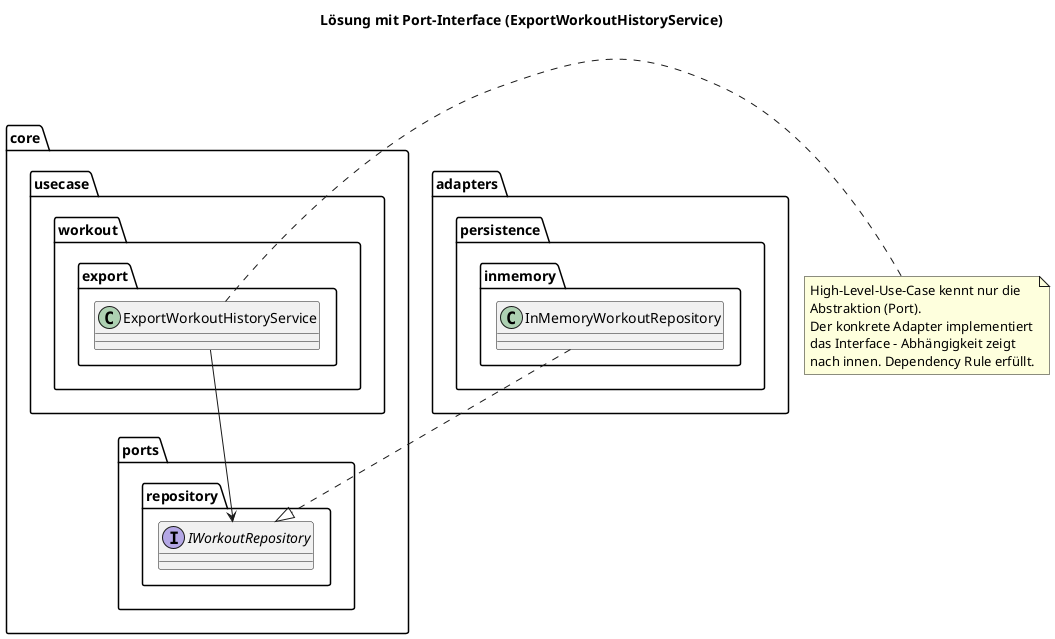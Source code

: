 @startuml
title Lösung mit Port-Interface (ExportWorkoutHistoryService)

' ======= Schichtendarstellung =======
    class core.usecase.workout.export.ExportWorkoutHistoryService{
}


    interface core.ports.repository.IWorkoutRepository{
}


    class adapters.persistence.inmemory.InMemoryWorkoutRepository{
}

' ======= Regelkonforme Abhängigkeiten =======
ExportWorkoutHistoryService --> IWorkoutRepository


InMemoryWorkoutRepository ..|> IWorkoutRepository

note right of ExportWorkoutHistoryService
  High-Level-Use-Case kennt nur die
  Abstraktion (Port).
  Der konkrete Adapter implementiert
  das Interface – Abhängigkeit zeigt
  nach innen. Dependency Rule erfüllt.
end note
@enduml
